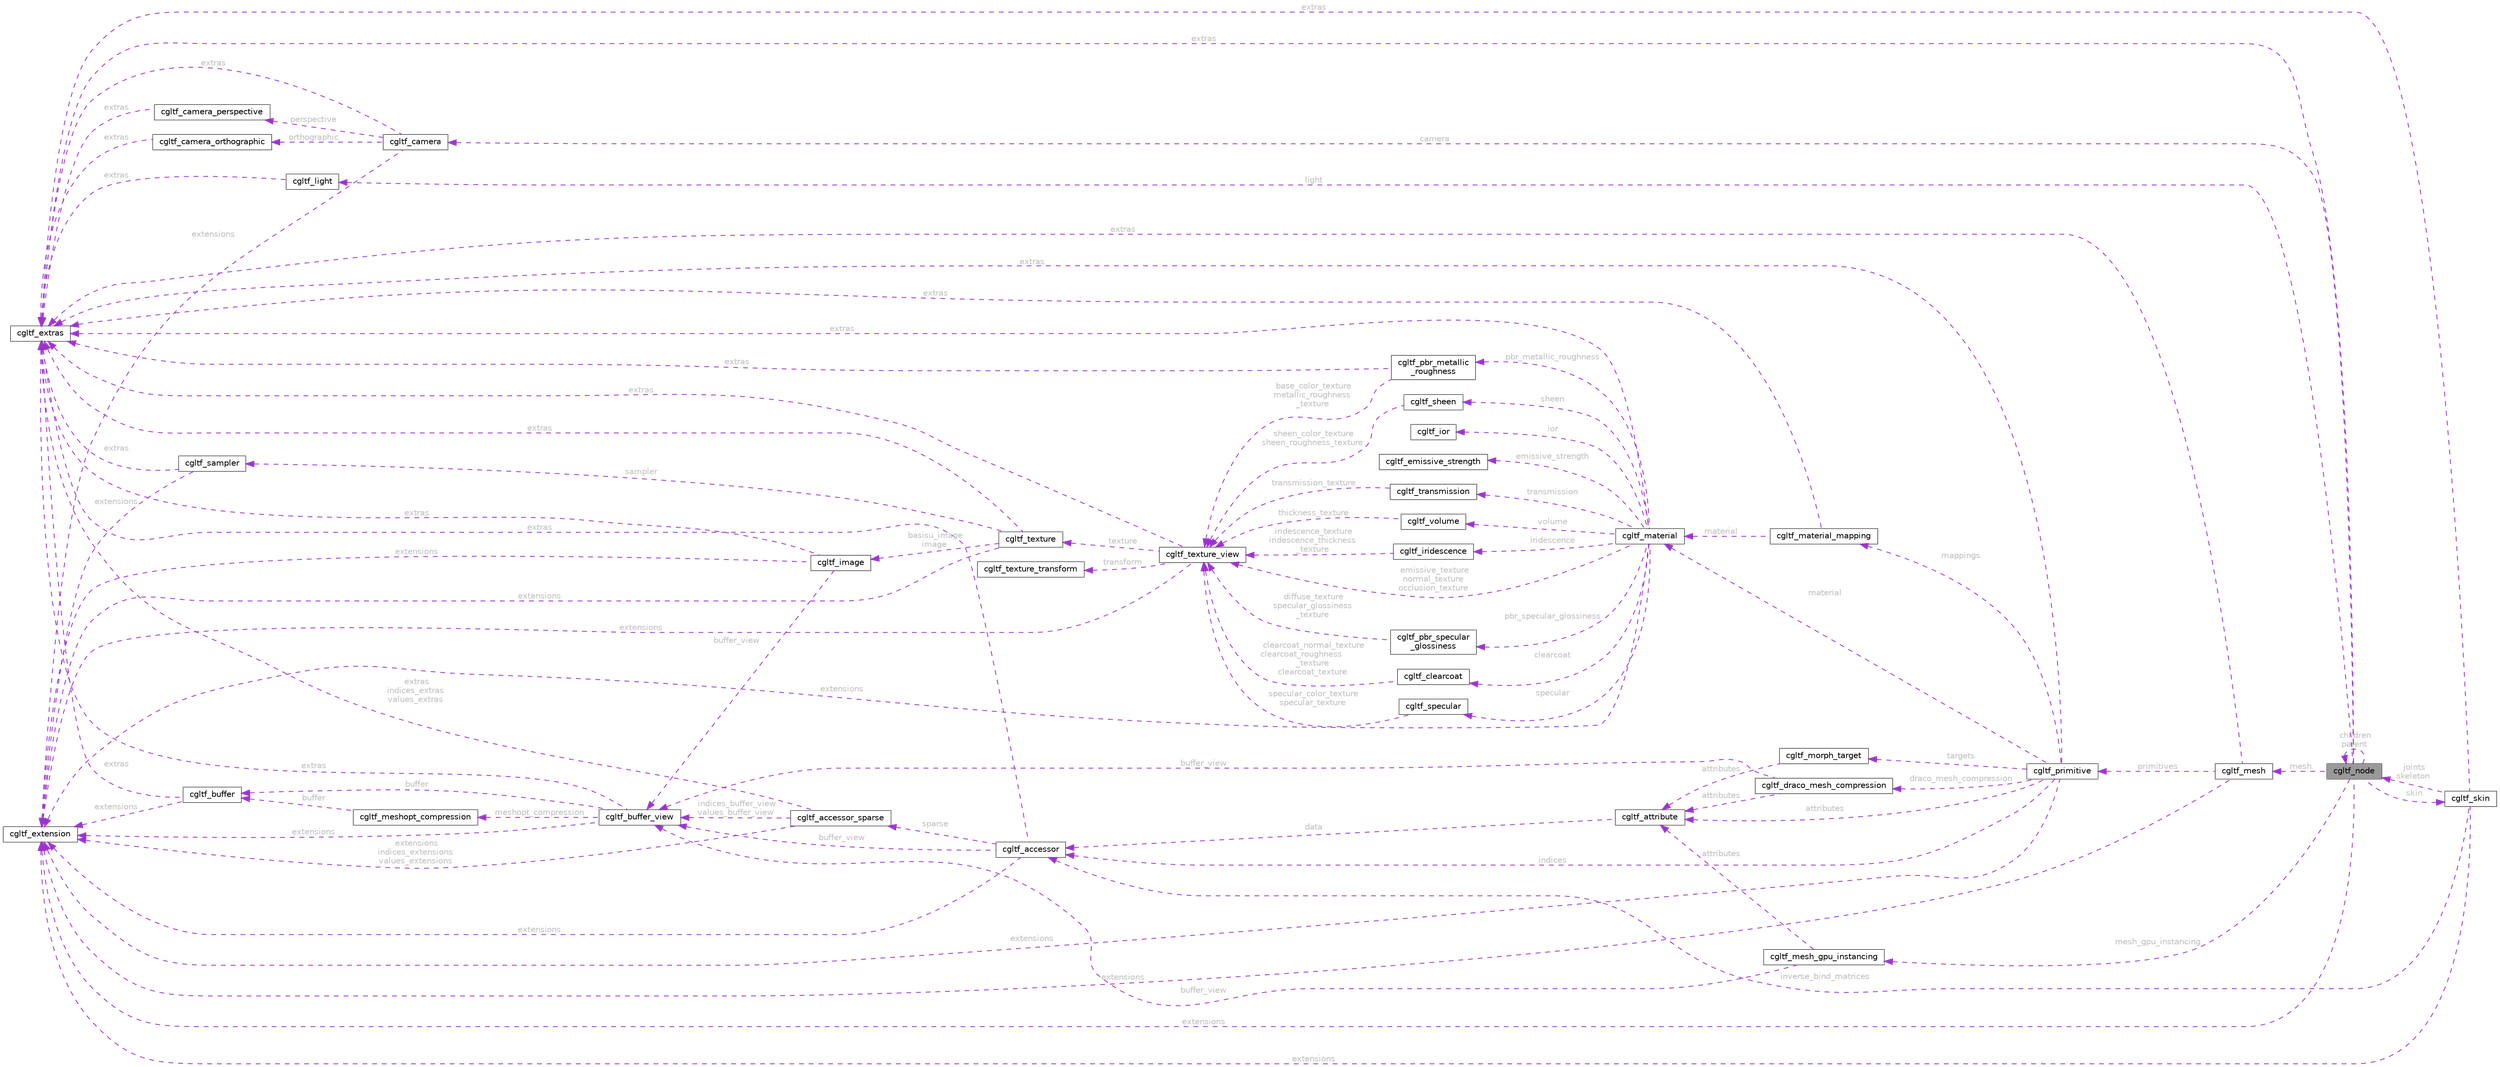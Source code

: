 digraph "cgltf_node"
{
 // LATEX_PDF_SIZE
  bgcolor="transparent";
  edge [fontname=Helvetica,fontsize=10,labelfontname=Helvetica,labelfontsize=10];
  node [fontname=Helvetica,fontsize=10,shape=box,height=0.2,width=0.4];
  rankdir="LR";
  Node1 [id="Node000001",label="cgltf_node",height=0.2,width=0.4,color="gray40", fillcolor="grey60", style="filled", fontcolor="black",tooltip=" "];
  Node1 -> Node1 [id="edge175_Node000001_Node000001",dir="back",color="darkorchid3",style="dashed",tooltip=" ",label=" children\nparent",fontcolor="grey" ];
  Node2 -> Node1 [id="edge176_Node000001_Node000002",dir="back",color="darkorchid3",style="dashed",tooltip=" ",label=" skin",fontcolor="grey" ];
  Node2 [id="Node000002",label="cgltf_skin",height=0.2,width=0.4,color="gray40", fillcolor="white", style="filled",URL="$structcgltf__skin.html",tooltip=" "];
  Node1 -> Node2 [id="edge177_Node000002_Node000001",dir="back",color="darkorchid3",style="dashed",tooltip=" ",label=" joints\nskeleton",fontcolor="grey" ];
  Node3 -> Node2 [id="edge178_Node000002_Node000003",dir="back",color="darkorchid3",style="dashed",tooltip=" ",label=" inverse_bind_matrices",fontcolor="grey" ];
  Node3 [id="Node000003",label="cgltf_accessor",height=0.2,width=0.4,color="gray40", fillcolor="white", style="filled",URL="$structcgltf__accessor.html",tooltip=" "];
  Node4 -> Node3 [id="edge179_Node000003_Node000004",dir="back",color="darkorchid3",style="dashed",tooltip=" ",label=" buffer_view",fontcolor="grey" ];
  Node4 [id="Node000004",label="cgltf_buffer_view",height=0.2,width=0.4,color="gray40", fillcolor="white", style="filled",URL="$structcgltf__buffer__view.html",tooltip=" "];
  Node5 -> Node4 [id="edge180_Node000004_Node000005",dir="back",color="darkorchid3",style="dashed",tooltip=" ",label=" buffer",fontcolor="grey" ];
  Node5 [id="Node000005",label="cgltf_buffer",height=0.2,width=0.4,color="gray40", fillcolor="white", style="filled",URL="$structcgltf__buffer.html",tooltip=" "];
  Node6 -> Node5 [id="edge181_Node000005_Node000006",dir="back",color="darkorchid3",style="dashed",tooltip=" ",label=" extras",fontcolor="grey" ];
  Node6 [id="Node000006",label="cgltf_extras",height=0.2,width=0.4,color="gray40", fillcolor="white", style="filled",URL="$structcgltf__extras.html",tooltip=" "];
  Node7 -> Node5 [id="edge182_Node000005_Node000007",dir="back",color="darkorchid3",style="dashed",tooltip=" ",label=" extensions",fontcolor="grey" ];
  Node7 [id="Node000007",label="cgltf_extension",height=0.2,width=0.4,color="gray40", fillcolor="white", style="filled",URL="$structcgltf__extension.html",tooltip=" "];
  Node8 -> Node4 [id="edge183_Node000004_Node000008",dir="back",color="darkorchid3",style="dashed",tooltip=" ",label=" meshopt_compression",fontcolor="grey" ];
  Node8 [id="Node000008",label="cgltf_meshopt_compression",height=0.2,width=0.4,color="gray40", fillcolor="white", style="filled",URL="$structcgltf__meshopt__compression.html",tooltip=" "];
  Node5 -> Node8 [id="edge184_Node000008_Node000005",dir="back",color="darkorchid3",style="dashed",tooltip=" ",label=" buffer",fontcolor="grey" ];
  Node6 -> Node4 [id="edge185_Node000004_Node000006",dir="back",color="darkorchid3",style="dashed",tooltip=" ",label=" extras",fontcolor="grey" ];
  Node7 -> Node4 [id="edge186_Node000004_Node000007",dir="back",color="darkorchid3",style="dashed",tooltip=" ",label=" extensions",fontcolor="grey" ];
  Node9 -> Node3 [id="edge187_Node000003_Node000009",dir="back",color="darkorchid3",style="dashed",tooltip=" ",label=" sparse",fontcolor="grey" ];
  Node9 [id="Node000009",label="cgltf_accessor_sparse",height=0.2,width=0.4,color="gray40", fillcolor="white", style="filled",URL="$structcgltf__accessor__sparse.html",tooltip=" "];
  Node4 -> Node9 [id="edge188_Node000009_Node000004",dir="back",color="darkorchid3",style="dashed",tooltip=" ",label=" indices_buffer_view\nvalues_buffer_view",fontcolor="grey" ];
  Node6 -> Node9 [id="edge189_Node000009_Node000006",dir="back",color="darkorchid3",style="dashed",tooltip=" ",label=" extras\nindices_extras\nvalues_extras",fontcolor="grey" ];
  Node7 -> Node9 [id="edge190_Node000009_Node000007",dir="back",color="darkorchid3",style="dashed",tooltip=" ",label=" extensions\nindices_extensions\nvalues_extensions",fontcolor="grey" ];
  Node6 -> Node3 [id="edge191_Node000003_Node000006",dir="back",color="darkorchid3",style="dashed",tooltip=" ",label=" extras",fontcolor="grey" ];
  Node7 -> Node3 [id="edge192_Node000003_Node000007",dir="back",color="darkorchid3",style="dashed",tooltip=" ",label=" extensions",fontcolor="grey" ];
  Node6 -> Node2 [id="edge193_Node000002_Node000006",dir="back",color="darkorchid3",style="dashed",tooltip=" ",label=" extras",fontcolor="grey" ];
  Node7 -> Node2 [id="edge194_Node000002_Node000007",dir="back",color="darkorchid3",style="dashed",tooltip=" ",label=" extensions",fontcolor="grey" ];
  Node10 -> Node1 [id="edge195_Node000001_Node000010",dir="back",color="darkorchid3",style="dashed",tooltip=" ",label=" mesh",fontcolor="grey" ];
  Node10 [id="Node000010",label="cgltf_mesh",height=0.2,width=0.4,color="gray40", fillcolor="white", style="filled",URL="$structcgltf__mesh.html",tooltip=" "];
  Node11 -> Node10 [id="edge196_Node000010_Node000011",dir="back",color="darkorchid3",style="dashed",tooltip=" ",label=" primitives",fontcolor="grey" ];
  Node11 [id="Node000011",label="cgltf_primitive",height=0.2,width=0.4,color="gray40", fillcolor="white", style="filled",URL="$structcgltf__primitive.html",tooltip=" "];
  Node3 -> Node11 [id="edge197_Node000011_Node000003",dir="back",color="darkorchid3",style="dashed",tooltip=" ",label=" indices",fontcolor="grey" ];
  Node12 -> Node11 [id="edge198_Node000011_Node000012",dir="back",color="darkorchid3",style="dashed",tooltip=" ",label=" material",fontcolor="grey" ];
  Node12 [id="Node000012",label="cgltf_material",height=0.2,width=0.4,color="gray40", fillcolor="white", style="filled",URL="$structcgltf__material.html",tooltip=" "];
  Node13 -> Node12 [id="edge199_Node000012_Node000013",dir="back",color="darkorchid3",style="dashed",tooltip=" ",label=" pbr_metallic_roughness",fontcolor="grey" ];
  Node13 [id="Node000013",label="cgltf_pbr_metallic\l_roughness",height=0.2,width=0.4,color="gray40", fillcolor="white", style="filled",URL="$structcgltf__pbr__metallic__roughness.html",tooltip=" "];
  Node14 -> Node13 [id="edge200_Node000013_Node000014",dir="back",color="darkorchid3",style="dashed",tooltip=" ",label=" base_color_texture\nmetallic_roughness\l_texture",fontcolor="grey" ];
  Node14 [id="Node000014",label="cgltf_texture_view",height=0.2,width=0.4,color="gray40", fillcolor="white", style="filled",URL="$structcgltf__texture__view.html",tooltip=" "];
  Node15 -> Node14 [id="edge201_Node000014_Node000015",dir="back",color="darkorchid3",style="dashed",tooltip=" ",label=" texture",fontcolor="grey" ];
  Node15 [id="Node000015",label="cgltf_texture",height=0.2,width=0.4,color="gray40", fillcolor="white", style="filled",URL="$structcgltf__texture.html",tooltip=" "];
  Node16 -> Node15 [id="edge202_Node000015_Node000016",dir="back",color="darkorchid3",style="dashed",tooltip=" ",label=" basisu_image\nimage",fontcolor="grey" ];
  Node16 [id="Node000016",label="cgltf_image",height=0.2,width=0.4,color="gray40", fillcolor="white", style="filled",URL="$structcgltf__image.html",tooltip=" "];
  Node4 -> Node16 [id="edge203_Node000016_Node000004",dir="back",color="darkorchid3",style="dashed",tooltip=" ",label=" buffer_view",fontcolor="grey" ];
  Node6 -> Node16 [id="edge204_Node000016_Node000006",dir="back",color="darkorchid3",style="dashed",tooltip=" ",label=" extras",fontcolor="grey" ];
  Node7 -> Node16 [id="edge205_Node000016_Node000007",dir="back",color="darkorchid3",style="dashed",tooltip=" ",label=" extensions",fontcolor="grey" ];
  Node17 -> Node15 [id="edge206_Node000015_Node000017",dir="back",color="darkorchid3",style="dashed",tooltip=" ",label=" sampler",fontcolor="grey" ];
  Node17 [id="Node000017",label="cgltf_sampler",height=0.2,width=0.4,color="gray40", fillcolor="white", style="filled",URL="$structcgltf__sampler.html",tooltip=" "];
  Node6 -> Node17 [id="edge207_Node000017_Node000006",dir="back",color="darkorchid3",style="dashed",tooltip=" ",label=" extras",fontcolor="grey" ];
  Node7 -> Node17 [id="edge208_Node000017_Node000007",dir="back",color="darkorchid3",style="dashed",tooltip=" ",label=" extensions",fontcolor="grey" ];
  Node6 -> Node15 [id="edge209_Node000015_Node000006",dir="back",color="darkorchid3",style="dashed",tooltip=" ",label=" extras",fontcolor="grey" ];
  Node7 -> Node15 [id="edge210_Node000015_Node000007",dir="back",color="darkorchid3",style="dashed",tooltip=" ",label=" extensions",fontcolor="grey" ];
  Node18 -> Node14 [id="edge211_Node000014_Node000018",dir="back",color="darkorchid3",style="dashed",tooltip=" ",label=" transform",fontcolor="grey" ];
  Node18 [id="Node000018",label="cgltf_texture_transform",height=0.2,width=0.4,color="gray40", fillcolor="white", style="filled",URL="$structcgltf__texture__transform.html",tooltip=" "];
  Node6 -> Node14 [id="edge212_Node000014_Node000006",dir="back",color="darkorchid3",style="dashed",tooltip=" ",label=" extras",fontcolor="grey" ];
  Node7 -> Node14 [id="edge213_Node000014_Node000007",dir="back",color="darkorchid3",style="dashed",tooltip=" ",label=" extensions",fontcolor="grey" ];
  Node6 -> Node13 [id="edge214_Node000013_Node000006",dir="back",color="darkorchid3",style="dashed",tooltip=" ",label=" extras",fontcolor="grey" ];
  Node19 -> Node12 [id="edge215_Node000012_Node000019",dir="back",color="darkorchid3",style="dashed",tooltip=" ",label=" pbr_specular_glossiness",fontcolor="grey" ];
  Node19 [id="Node000019",label="cgltf_pbr_specular\l_glossiness",height=0.2,width=0.4,color="gray40", fillcolor="white", style="filled",URL="$structcgltf__pbr__specular__glossiness.html",tooltip=" "];
  Node14 -> Node19 [id="edge216_Node000019_Node000014",dir="back",color="darkorchid3",style="dashed",tooltip=" ",label=" diffuse_texture\nspecular_glossiness\l_texture",fontcolor="grey" ];
  Node20 -> Node12 [id="edge217_Node000012_Node000020",dir="back",color="darkorchid3",style="dashed",tooltip=" ",label=" clearcoat",fontcolor="grey" ];
  Node20 [id="Node000020",label="cgltf_clearcoat",height=0.2,width=0.4,color="gray40", fillcolor="white", style="filled",URL="$structcgltf__clearcoat.html",tooltip=" "];
  Node14 -> Node20 [id="edge218_Node000020_Node000014",dir="back",color="darkorchid3",style="dashed",tooltip=" ",label=" clearcoat_normal_texture\nclearcoat_roughness\l_texture\nclearcoat_texture",fontcolor="grey" ];
  Node21 -> Node12 [id="edge219_Node000012_Node000021",dir="back",color="darkorchid3",style="dashed",tooltip=" ",label=" ior",fontcolor="grey" ];
  Node21 [id="Node000021",label="cgltf_ior",height=0.2,width=0.4,color="gray40", fillcolor="white", style="filled",URL="$structcgltf__ior.html",tooltip=" "];
  Node22 -> Node12 [id="edge220_Node000012_Node000022",dir="back",color="darkorchid3",style="dashed",tooltip=" ",label=" specular",fontcolor="grey" ];
  Node22 [id="Node000022",label="cgltf_specular",height=0.2,width=0.4,color="gray40", fillcolor="white", style="filled",URL="$structcgltf__specular.html",tooltip=" "];
  Node14 -> Node22 [id="edge221_Node000022_Node000014",dir="back",color="darkorchid3",style="dashed",tooltip=" ",label=" specular_color_texture\nspecular_texture",fontcolor="grey" ];
  Node23 -> Node12 [id="edge222_Node000012_Node000023",dir="back",color="darkorchid3",style="dashed",tooltip=" ",label=" sheen",fontcolor="grey" ];
  Node23 [id="Node000023",label="cgltf_sheen",height=0.2,width=0.4,color="gray40", fillcolor="white", style="filled",URL="$structcgltf__sheen.html",tooltip=" "];
  Node14 -> Node23 [id="edge223_Node000023_Node000014",dir="back",color="darkorchid3",style="dashed",tooltip=" ",label=" sheen_color_texture\nsheen_roughness_texture",fontcolor="grey" ];
  Node24 -> Node12 [id="edge224_Node000012_Node000024",dir="back",color="darkorchid3",style="dashed",tooltip=" ",label=" transmission",fontcolor="grey" ];
  Node24 [id="Node000024",label="cgltf_transmission",height=0.2,width=0.4,color="gray40", fillcolor="white", style="filled",URL="$structcgltf__transmission.html",tooltip=" "];
  Node14 -> Node24 [id="edge225_Node000024_Node000014",dir="back",color="darkorchid3",style="dashed",tooltip=" ",label=" transmission_texture",fontcolor="grey" ];
  Node25 -> Node12 [id="edge226_Node000012_Node000025",dir="back",color="darkorchid3",style="dashed",tooltip=" ",label=" volume",fontcolor="grey" ];
  Node25 [id="Node000025",label="cgltf_volume",height=0.2,width=0.4,color="gray40", fillcolor="white", style="filled",URL="$structcgltf__volume.html",tooltip=" "];
  Node14 -> Node25 [id="edge227_Node000025_Node000014",dir="back",color="darkorchid3",style="dashed",tooltip=" ",label=" thickness_texture",fontcolor="grey" ];
  Node26 -> Node12 [id="edge228_Node000012_Node000026",dir="back",color="darkorchid3",style="dashed",tooltip=" ",label=" emissive_strength",fontcolor="grey" ];
  Node26 [id="Node000026",label="cgltf_emissive_strength",height=0.2,width=0.4,color="gray40", fillcolor="white", style="filled",URL="$structcgltf__emissive__strength.html",tooltip=" "];
  Node27 -> Node12 [id="edge229_Node000012_Node000027",dir="back",color="darkorchid3",style="dashed",tooltip=" ",label=" iridescence",fontcolor="grey" ];
  Node27 [id="Node000027",label="cgltf_iridescence",height=0.2,width=0.4,color="gray40", fillcolor="white", style="filled",URL="$structcgltf__iridescence.html",tooltip=" "];
  Node14 -> Node27 [id="edge230_Node000027_Node000014",dir="back",color="darkorchid3",style="dashed",tooltip=" ",label=" iridescence_texture\niridescence_thickness\l_texture",fontcolor="grey" ];
  Node14 -> Node12 [id="edge231_Node000012_Node000014",dir="back",color="darkorchid3",style="dashed",tooltip=" ",label=" emissive_texture\nnormal_texture\nocclusion_texture",fontcolor="grey" ];
  Node6 -> Node12 [id="edge232_Node000012_Node000006",dir="back",color="darkorchid3",style="dashed",tooltip=" ",label=" extras",fontcolor="grey" ];
  Node7 -> Node12 [id="edge233_Node000012_Node000007",dir="back",color="darkorchid3",style="dashed",tooltip=" ",label=" extensions",fontcolor="grey" ];
  Node28 -> Node11 [id="edge234_Node000011_Node000028",dir="back",color="darkorchid3",style="dashed",tooltip=" ",label=" attributes",fontcolor="grey" ];
  Node28 [id="Node000028",label="cgltf_attribute",height=0.2,width=0.4,color="gray40", fillcolor="white", style="filled",URL="$structcgltf__attribute.html",tooltip=" "];
  Node3 -> Node28 [id="edge235_Node000028_Node000003",dir="back",color="darkorchid3",style="dashed",tooltip=" ",label=" data",fontcolor="grey" ];
  Node29 -> Node11 [id="edge236_Node000011_Node000029",dir="back",color="darkorchid3",style="dashed",tooltip=" ",label=" targets",fontcolor="grey" ];
  Node29 [id="Node000029",label="cgltf_morph_target",height=0.2,width=0.4,color="gray40", fillcolor="white", style="filled",URL="$structcgltf__morph__target.html",tooltip=" "];
  Node28 -> Node29 [id="edge237_Node000029_Node000028",dir="back",color="darkorchid3",style="dashed",tooltip=" ",label=" attributes",fontcolor="grey" ];
  Node6 -> Node11 [id="edge238_Node000011_Node000006",dir="back",color="darkorchid3",style="dashed",tooltip=" ",label=" extras",fontcolor="grey" ];
  Node30 -> Node11 [id="edge239_Node000011_Node000030",dir="back",color="darkorchid3",style="dashed",tooltip=" ",label=" draco_mesh_compression",fontcolor="grey" ];
  Node30 [id="Node000030",label="cgltf_draco_mesh_compression",height=0.2,width=0.4,color="gray40", fillcolor="white", style="filled",URL="$structcgltf__draco__mesh__compression.html",tooltip=" "];
  Node4 -> Node30 [id="edge240_Node000030_Node000004",dir="back",color="darkorchid3",style="dashed",tooltip=" ",label=" buffer_view",fontcolor="grey" ];
  Node28 -> Node30 [id="edge241_Node000030_Node000028",dir="back",color="darkorchid3",style="dashed",tooltip=" ",label=" attributes",fontcolor="grey" ];
  Node31 -> Node11 [id="edge242_Node000011_Node000031",dir="back",color="darkorchid3",style="dashed",tooltip=" ",label=" mappings",fontcolor="grey" ];
  Node31 [id="Node000031",label="cgltf_material_mapping",height=0.2,width=0.4,color="gray40", fillcolor="white", style="filled",URL="$structcgltf__material__mapping.html",tooltip=" "];
  Node12 -> Node31 [id="edge243_Node000031_Node000012",dir="back",color="darkorchid3",style="dashed",tooltip=" ",label=" material",fontcolor="grey" ];
  Node6 -> Node31 [id="edge244_Node000031_Node000006",dir="back",color="darkorchid3",style="dashed",tooltip=" ",label=" extras",fontcolor="grey" ];
  Node7 -> Node11 [id="edge245_Node000011_Node000007",dir="back",color="darkorchid3",style="dashed",tooltip=" ",label=" extensions",fontcolor="grey" ];
  Node6 -> Node10 [id="edge246_Node000010_Node000006",dir="back",color="darkorchid3",style="dashed",tooltip=" ",label=" extras",fontcolor="grey" ];
  Node7 -> Node10 [id="edge247_Node000010_Node000007",dir="back",color="darkorchid3",style="dashed",tooltip=" ",label=" extensions",fontcolor="grey" ];
  Node32 -> Node1 [id="edge248_Node000001_Node000032",dir="back",color="darkorchid3",style="dashed",tooltip=" ",label=" camera",fontcolor="grey" ];
  Node32 [id="Node000032",label="cgltf_camera",height=0.2,width=0.4,color="gray40", fillcolor="white", style="filled",URL="$structcgltf__camera.html",tooltip=" "];
  Node33 -> Node32 [id="edge249_Node000032_Node000033",dir="back",color="darkorchid3",style="dashed",tooltip=" ",label=" perspective",fontcolor="grey" ];
  Node33 [id="Node000033",label="cgltf_camera_perspective",height=0.2,width=0.4,color="gray40", fillcolor="white", style="filled",URL="$structcgltf__camera__perspective.html",tooltip=" "];
  Node6 -> Node33 [id="edge250_Node000033_Node000006",dir="back",color="darkorchid3",style="dashed",tooltip=" ",label=" extras",fontcolor="grey" ];
  Node34 -> Node32 [id="edge251_Node000032_Node000034",dir="back",color="darkorchid3",style="dashed",tooltip=" ",label=" orthographic",fontcolor="grey" ];
  Node34 [id="Node000034",label="cgltf_camera_orthographic",height=0.2,width=0.4,color="gray40", fillcolor="white", style="filled",URL="$structcgltf__camera__orthographic.html",tooltip=" "];
  Node6 -> Node34 [id="edge252_Node000034_Node000006",dir="back",color="darkorchid3",style="dashed",tooltip=" ",label=" extras",fontcolor="grey" ];
  Node6 -> Node32 [id="edge253_Node000032_Node000006",dir="back",color="darkorchid3",style="dashed",tooltip=" ",label=" extras",fontcolor="grey" ];
  Node7 -> Node32 [id="edge254_Node000032_Node000007",dir="back",color="darkorchid3",style="dashed",tooltip=" ",label=" extensions",fontcolor="grey" ];
  Node35 -> Node1 [id="edge255_Node000001_Node000035",dir="back",color="darkorchid3",style="dashed",tooltip=" ",label=" light",fontcolor="grey" ];
  Node35 [id="Node000035",label="cgltf_light",height=0.2,width=0.4,color="gray40", fillcolor="white", style="filled",URL="$structcgltf__light.html",tooltip=" "];
  Node6 -> Node35 [id="edge256_Node000035_Node000006",dir="back",color="darkorchid3",style="dashed",tooltip=" ",label=" extras",fontcolor="grey" ];
  Node6 -> Node1 [id="edge257_Node000001_Node000006",dir="back",color="darkorchid3",style="dashed",tooltip=" ",label=" extras",fontcolor="grey" ];
  Node36 -> Node1 [id="edge258_Node000001_Node000036",dir="back",color="darkorchid3",style="dashed",tooltip=" ",label=" mesh_gpu_instancing",fontcolor="grey" ];
  Node36 [id="Node000036",label="cgltf_mesh_gpu_instancing",height=0.2,width=0.4,color="gray40", fillcolor="white", style="filled",URL="$structcgltf__mesh__gpu__instancing.html",tooltip=" "];
  Node4 -> Node36 [id="edge259_Node000036_Node000004",dir="back",color="darkorchid3",style="dashed",tooltip=" ",label=" buffer_view",fontcolor="grey" ];
  Node28 -> Node36 [id="edge260_Node000036_Node000028",dir="back",color="darkorchid3",style="dashed",tooltip=" ",label=" attributes",fontcolor="grey" ];
  Node7 -> Node1 [id="edge261_Node000001_Node000007",dir="back",color="darkorchid3",style="dashed",tooltip=" ",label=" extensions",fontcolor="grey" ];
}
